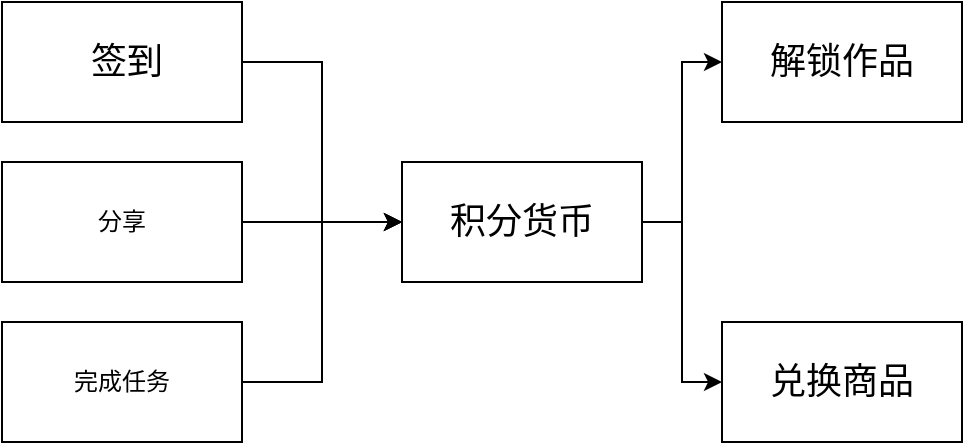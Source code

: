 <mxfile version="20.2.7" type="github" pages="2">
  <diagram name="Page-1" id="edf60f1a-56cd-e834-aa8a-f176f3a09ee4">
    <mxGraphModel dx="1422" dy="747" grid="1" gridSize="10" guides="1" tooltips="1" connect="1" arrows="1" fold="1" page="1" pageScale="1" pageWidth="1100" pageHeight="850" background="none" math="0" shadow="0">
      <root>
        <mxCell id="0" />
        <mxCell id="1" parent="0" />
        <mxCell id="A0ggX3b8KuLQ0WbUf5_O-7" style="edgeStyle=orthogonalEdgeStyle;rounded=0;orthogonalLoop=1;jettySize=auto;html=1;entryX=0;entryY=0.5;entryDx=0;entryDy=0;fontSize=18;" edge="1" parent="1" source="A0ggX3b8KuLQ0WbUf5_O-1" target="A0ggX3b8KuLQ0WbUf5_O-5">
          <mxGeometry relative="1" as="geometry" />
        </mxCell>
        <mxCell id="A0ggX3b8KuLQ0WbUf5_O-6" style="edgeStyle=orthogonalEdgeStyle;rounded=0;orthogonalLoop=1;jettySize=auto;html=1;entryX=0;entryY=0.5;entryDx=0;entryDy=0;fontSize=18;" edge="1" parent="1" source="A0ggX3b8KuLQ0WbUf5_O-2" target="A0ggX3b8KuLQ0WbUf5_O-5">
          <mxGeometry relative="1" as="geometry" />
        </mxCell>
        <mxCell id="A0ggX3b8KuLQ0WbUf5_O-11" style="edgeStyle=orthogonalEdgeStyle;rounded=0;orthogonalLoop=1;jettySize=auto;html=1;entryX=0;entryY=0.5;entryDx=0;entryDy=0;fontSize=18;" edge="1" parent="1" source="A0ggX3b8KuLQ0WbUf5_O-3" target="A0ggX3b8KuLQ0WbUf5_O-5">
          <mxGeometry relative="1" as="geometry" />
        </mxCell>
        <mxCell id="A0ggX3b8KuLQ0WbUf5_O-16" style="edgeStyle=orthogonalEdgeStyle;rounded=0;orthogonalLoop=1;jettySize=auto;html=1;entryX=0;entryY=0.5;entryDx=0;entryDy=0;fontSize=18;" edge="1" parent="1" source="A0ggX3b8KuLQ0WbUf5_O-5" target="A0ggX3b8KuLQ0WbUf5_O-14">
          <mxGeometry relative="1" as="geometry">
            <Array as="points">
              <mxPoint x="500" y="270" />
              <mxPoint x="500" y="350" />
            </Array>
          </mxGeometry>
        </mxCell>
        <mxCell id="A0ggX3b8KuLQ0WbUf5_O-17" style="edgeStyle=orthogonalEdgeStyle;rounded=0;orthogonalLoop=1;jettySize=auto;html=1;entryX=0;entryY=0.5;entryDx=0;entryDy=0;fontSize=18;" edge="1" parent="1" source="A0ggX3b8KuLQ0WbUf5_O-5" target="A0ggX3b8KuLQ0WbUf5_O-13">
          <mxGeometry relative="1" as="geometry" />
        </mxCell>
        <mxCell id="A0ggX3b8KuLQ0WbUf5_O-5" value="积分货币" style="rounded=0;whiteSpace=wrap;html=1;fontSize=18;direction=east;" vertex="1" parent="1">
          <mxGeometry x="360" y="240" width="120" height="60" as="geometry" />
        </mxCell>
        <mxCell id="A0ggX3b8KuLQ0WbUf5_O-1" value="&amp;nbsp;签到" style="rounded=0;whiteSpace=wrap;html=1;fontSize=18;" vertex="1" parent="1">
          <mxGeometry x="160" y="160" width="120" height="60" as="geometry" />
        </mxCell>
        <mxCell id="A0ggX3b8KuLQ0WbUf5_O-2" value="分享" style="rounded=0;whiteSpace=wrap;html=1;" vertex="1" parent="1">
          <mxGeometry x="160" y="240" width="120" height="60" as="geometry" />
        </mxCell>
        <mxCell id="A0ggX3b8KuLQ0WbUf5_O-3" value="完成任务" style="rounded=0;whiteSpace=wrap;html=1;" vertex="1" parent="1">
          <mxGeometry x="160" y="320" width="120" height="60" as="geometry" />
        </mxCell>
        <mxCell id="A0ggX3b8KuLQ0WbUf5_O-13" value="解锁作品" style="rounded=0;whiteSpace=wrap;html=1;fontSize=18;" vertex="1" parent="1">
          <mxGeometry x="520" y="160" width="120" height="60" as="geometry" />
        </mxCell>
        <mxCell id="A0ggX3b8KuLQ0WbUf5_O-14" value="兑换商品" style="rounded=0;whiteSpace=wrap;html=1;fontSize=18;" vertex="1" parent="1">
          <mxGeometry x="520" y="320" width="120" height="60" as="geometry" />
        </mxCell>
      </root>
    </mxGraphModel>
  </diagram>
  <diagram id="3ce6NhifnFtwufNLmgV0" name="第 2 页">
    <mxGraphModel dx="1422" dy="747" grid="1" gridSize="10" guides="1" tooltips="1" connect="1" arrows="1" fold="1" page="1" pageScale="1" pageWidth="827" pageHeight="1169" math="0" shadow="0">
      <root>
        <mxCell id="0" />
        <mxCell id="1" parent="0" />
      </root>
    </mxGraphModel>
  </diagram>
</mxfile>
